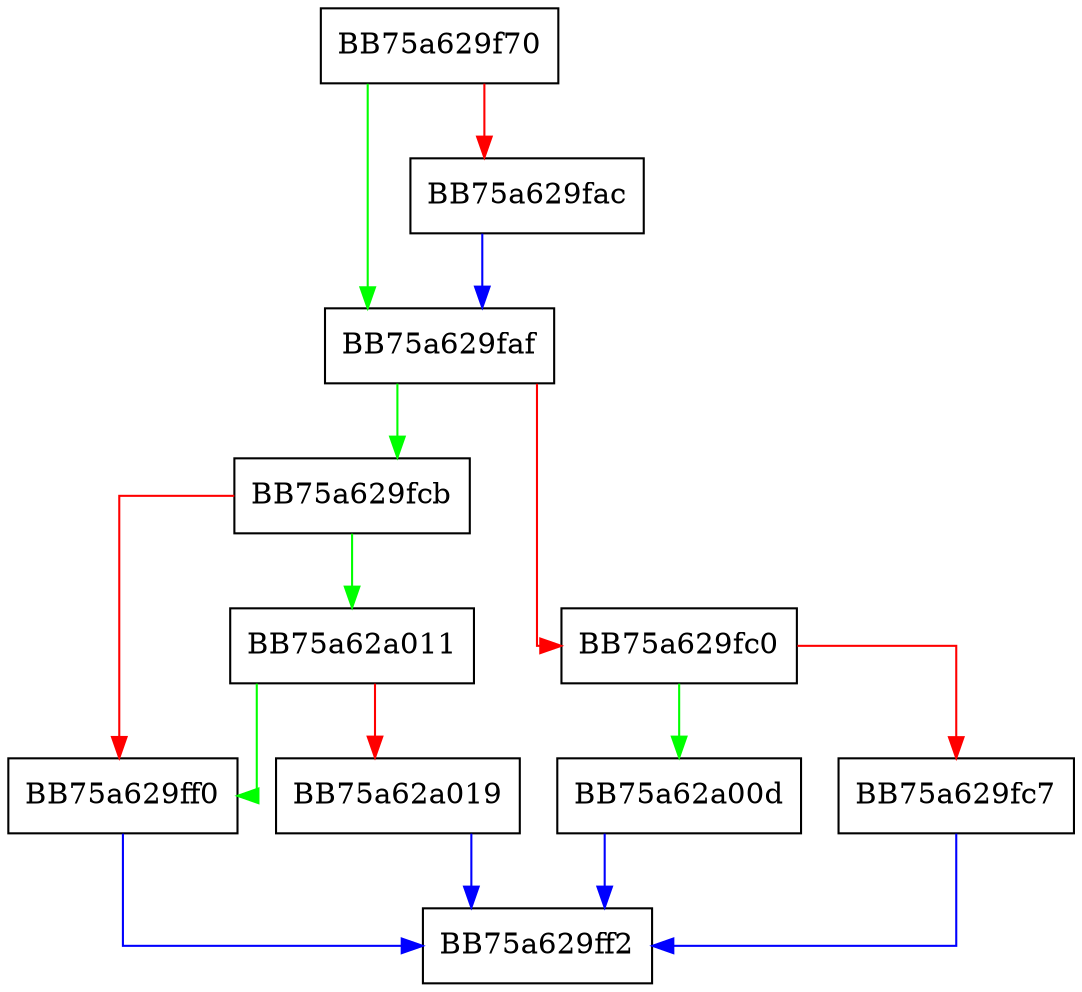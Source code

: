 digraph IsFilePresent {
  node [shape="box"];
  graph [splines=ortho];
  BB75a629f70 -> BB75a629faf [color="green"];
  BB75a629f70 -> BB75a629fac [color="red"];
  BB75a629fac -> BB75a629faf [color="blue"];
  BB75a629faf -> BB75a629fcb [color="green"];
  BB75a629faf -> BB75a629fc0 [color="red"];
  BB75a629fc0 -> BB75a62a00d [color="green"];
  BB75a629fc0 -> BB75a629fc7 [color="red"];
  BB75a629fc7 -> BB75a629ff2 [color="blue"];
  BB75a629fcb -> BB75a62a011 [color="green"];
  BB75a629fcb -> BB75a629ff0 [color="red"];
  BB75a629ff0 -> BB75a629ff2 [color="blue"];
  BB75a62a00d -> BB75a629ff2 [color="blue"];
  BB75a62a011 -> BB75a629ff0 [color="green"];
  BB75a62a011 -> BB75a62a019 [color="red"];
  BB75a62a019 -> BB75a629ff2 [color="blue"];
}